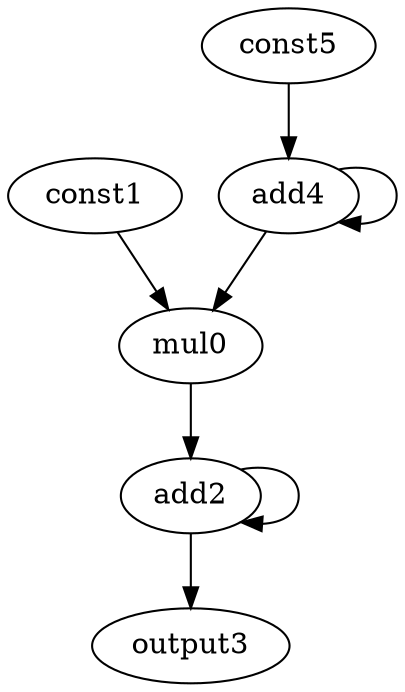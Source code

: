 digraph G {
mul0[opcode=mul];
const1[opcode=const];
add2[opcode=add];
output3[opcode=output];
add4[opcode=add];
const5[opcode=const];
mul0->add2[operand=0]; //mul->add
add2->output3[operand=0]; //add->output
add2->add2[operand=1]; //add->add
add4->mul0[operand=0]; //add->mul
add4->add4[operand=0]; //add->add
const1->mul0[operand=1]; //const->mul
const5->add4[operand=1]; //const->add
}

